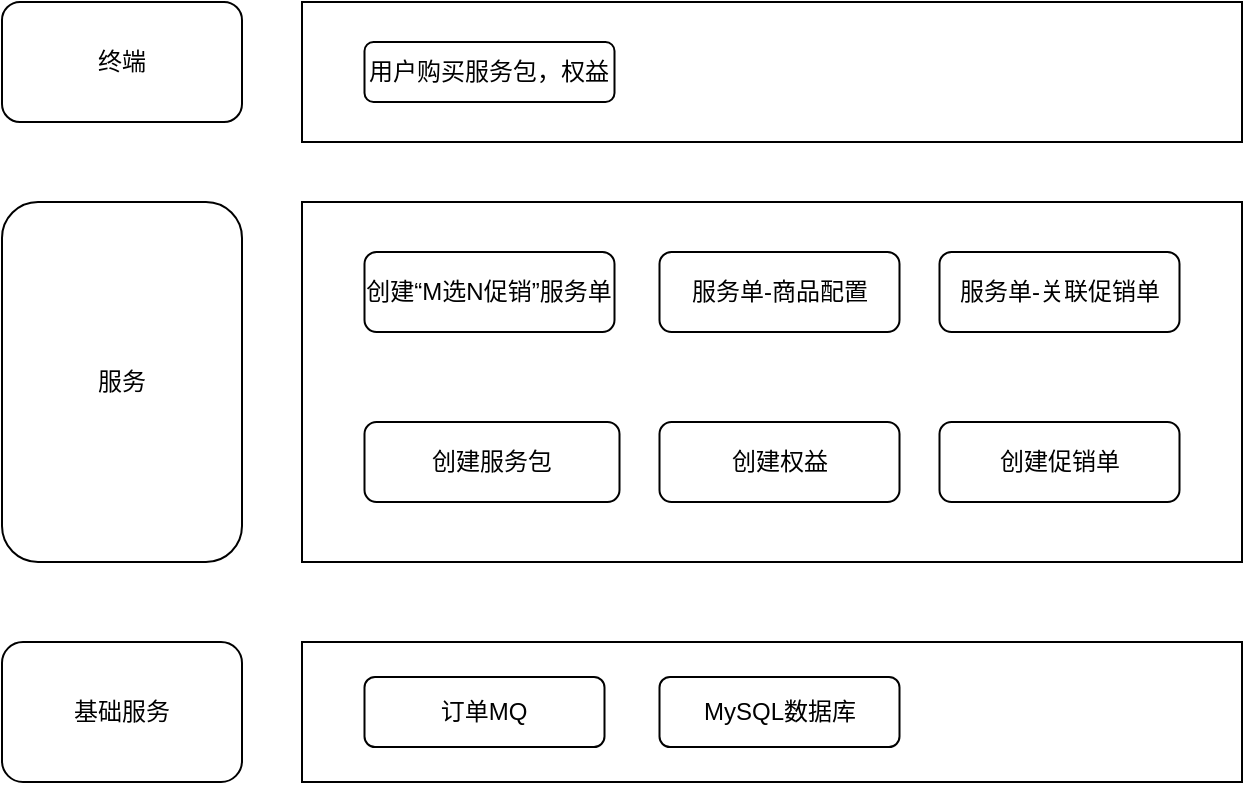 <mxfile version="20.0.2" type="github">
  <diagram id="nJcIlM35ElsT4FS-h3ae" name="Page-1">
    <mxGraphModel dx="1038" dy="556" grid="1" gridSize="10" guides="1" tooltips="1" connect="1" arrows="1" fold="1" page="1" pageScale="1" pageWidth="850" pageHeight="1100" math="0" shadow="0">
      <root>
        <mxCell id="0" />
        <mxCell id="1" parent="0" />
        <mxCell id="-jOqkrftF3oMmC0jMqJh-18" value="" style="rounded=0;whiteSpace=wrap;html=1;" vertex="1" parent="1">
          <mxGeometry x="290" y="330" width="470" height="70" as="geometry" />
        </mxCell>
        <mxCell id="-jOqkrftF3oMmC0jMqJh-16" value="" style="rounded=0;whiteSpace=wrap;html=1;" vertex="1" parent="1">
          <mxGeometry x="290" y="10" width="470" height="70" as="geometry" />
        </mxCell>
        <mxCell id="-jOqkrftF3oMmC0jMqJh-15" value="" style="rounded=0;whiteSpace=wrap;html=1;" vertex="1" parent="1">
          <mxGeometry x="290" y="110" width="470" height="180" as="geometry" />
        </mxCell>
        <mxCell id="-jOqkrftF3oMmC0jMqJh-3" value="基础服务" style="rounded=1;whiteSpace=wrap;html=1;" vertex="1" parent="1">
          <mxGeometry x="140" y="330" width="120" height="70" as="geometry" />
        </mxCell>
        <mxCell id="-jOqkrftF3oMmC0jMqJh-4" value="创建“M选N促销”服务单" style="rounded=1;whiteSpace=wrap;html=1;" vertex="1" parent="1">
          <mxGeometry x="321.25" y="135" width="125" height="40" as="geometry" />
        </mxCell>
        <mxCell id="-jOqkrftF3oMmC0jMqJh-5" value="服务单-关联促销单" style="rounded=1;whiteSpace=wrap;html=1;" vertex="1" parent="1">
          <mxGeometry x="608.75" y="135" width="120" height="40" as="geometry" />
        </mxCell>
        <mxCell id="-jOqkrftF3oMmC0jMqJh-6" value="订单MQ" style="rounded=1;whiteSpace=wrap;html=1;" vertex="1" parent="1">
          <mxGeometry x="321.25" y="347.5" width="120" height="35" as="geometry" />
        </mxCell>
        <mxCell id="-jOqkrftF3oMmC0jMqJh-7" value="创建权益" style="rounded=1;whiteSpace=wrap;html=1;" vertex="1" parent="1">
          <mxGeometry x="468.75" y="220" width="120" height="40" as="geometry" />
        </mxCell>
        <mxCell id="-jOqkrftF3oMmC0jMqJh-8" value="服务单-商品配置" style="rounded=1;whiteSpace=wrap;html=1;" vertex="1" parent="1">
          <mxGeometry x="468.75" y="135" width="120" height="40" as="geometry" />
        </mxCell>
        <mxCell id="-jOqkrftF3oMmC0jMqJh-9" value="创建服务包" style="rounded=1;whiteSpace=wrap;html=1;" vertex="1" parent="1">
          <mxGeometry x="321.25" y="220" width="127.5" height="40" as="geometry" />
        </mxCell>
        <mxCell id="-jOqkrftF3oMmC0jMqJh-10" value="创建促销单" style="rounded=1;whiteSpace=wrap;html=1;" vertex="1" parent="1">
          <mxGeometry x="608.75" y="220" width="120" height="40" as="geometry" />
        </mxCell>
        <mxCell id="-jOqkrftF3oMmC0jMqJh-11" value="终端" style="rounded=1;whiteSpace=wrap;html=1;" vertex="1" parent="1">
          <mxGeometry x="140" y="10" width="120" height="60" as="geometry" />
        </mxCell>
        <mxCell id="-jOqkrftF3oMmC0jMqJh-12" value="用户购买服务包，权益" style="rounded=1;whiteSpace=wrap;html=1;" vertex="1" parent="1">
          <mxGeometry x="321.25" y="30" width="125" height="30" as="geometry" />
        </mxCell>
        <mxCell id="-jOqkrftF3oMmC0jMqJh-13" value="服务" style="rounded=1;whiteSpace=wrap;html=1;" vertex="1" parent="1">
          <mxGeometry x="140" y="110" width="120" height="180" as="geometry" />
        </mxCell>
        <mxCell id="-jOqkrftF3oMmC0jMqJh-19" value="MySQL数据库" style="rounded=1;whiteSpace=wrap;html=1;" vertex="1" parent="1">
          <mxGeometry x="468.75" y="347.5" width="120" height="35" as="geometry" />
        </mxCell>
      </root>
    </mxGraphModel>
  </diagram>
</mxfile>
